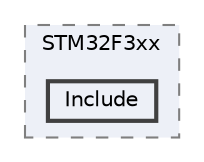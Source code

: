 digraph "Project/ecuProj/Drivers/CMSIS/Device/ST/STM32F3xx/Include"
{
 // LATEX_PDF_SIZE
  bgcolor="transparent";
  edge [fontname=Helvetica,fontsize=10,labelfontname=Helvetica,labelfontsize=10];
  node [fontname=Helvetica,fontsize=10,shape=box,height=0.2,width=0.4];
  compound=true
  subgraph clusterdir_74823a412d14f8de3c35d912f55cf823 {
    graph [ bgcolor="#edf0f7", pencolor="grey50", label="STM32F3xx", fontname=Helvetica,fontsize=10 style="filled,dashed", URL="dir_74823a412d14f8de3c35d912f55cf823.html",tooltip=""]
  dir_9e4ccfc7239ce6d7443a69f6df84890e [label="Include", fillcolor="#edf0f7", color="grey25", style="filled,bold", URL="dir_9e4ccfc7239ce6d7443a69f6df84890e.html",tooltip=""];
  }
}
